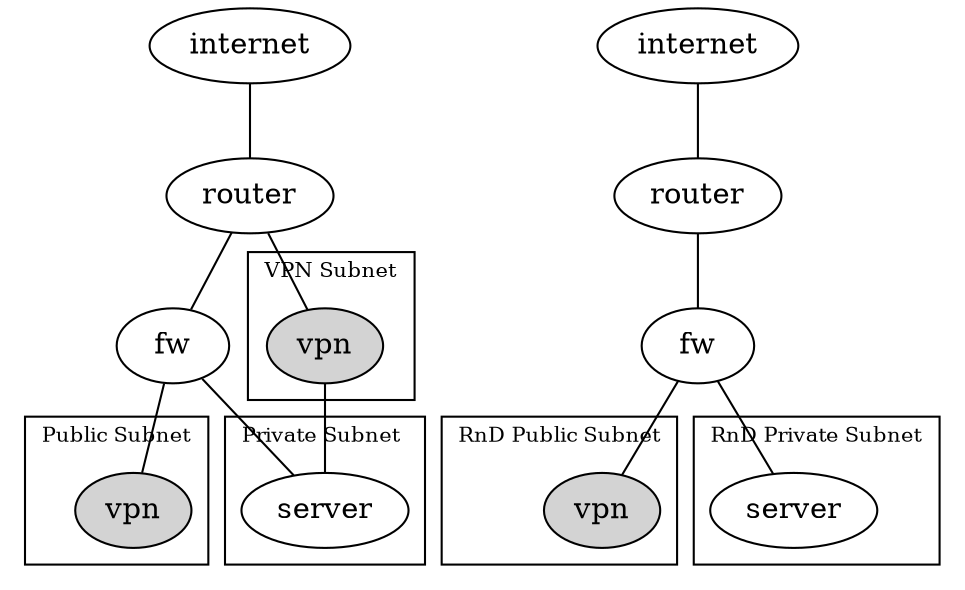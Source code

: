 //
// graphviz-dot-mode
//
// M-x compile
// C-c p
//

digraph vpnType {

// size="6,6" /* inch */
edge[dir=none]
graph[fontsize=10]
// nodesep=0.7
// defaultdist="10"

i -> r -> fw
fw -> vpn1
fw -> in
r -> vpn2 -> in

ri -> rr -> rfw -> rvpn
rfw -> rin

{ rank = same; i ri }
{ rank = same; fw }
// { rank = same; vpn1 vpn2 rvpn }

i[label="internet"]
r[label="router"]
vpn1[label="vpn",style=filled]
vpn2[label="vpn",style=filled]
rvpn[label="vpn",style=filled]
in[label="server"]

ri[label="internet"]
rr[label="router"]
rfw[label="fw"]
rin[label="server"]

subgraph cluster_public_subnet {
	label = "Public Subnet"
	labeljust = l
	vpn1
}

subgraph cluster_vpn_subnet {
	label = "VPN Subnet"
	labeljust = l
	vpn2
}

subgraph cluster_private_subnet {
	label = "Private Subnet"
	labeljust = l
	in
}

subgraph cluster_rnd_public_subnet {
	label = "RnD Public Subnet"
	labeljust = l
	rvpn
}

subgraph cluster_rnd_private_subnet {
	label = "RnD Private Subnet"
	labeljust = l
	rin
}


// r -> {c; as; nat}
// r -> c
// r -> as
// r -> nat[style=dotted,weight=7,color=red]

// i[shape = ellipse, label = "Internet"]
// ig[shape = ellipse, label = "Internet Gateway"]
// r[shape = ellipse, label = "Router"]

// c[shape = box, label = "connector with EIP"]
// as[shape = box, label = "application server"]
// // node[shape=circle,style=filled,color=".7 .3 1.0"]
// nat[shape = box, label = "nat instance with EIP"]

// subgraph cluster_public_service {
// 	label="Public Subnet"
// 	c
// }

// subgraph cluster_private {
// 	label="Private Subnet"
// 	labelloc="topleft"
// 	as
// }

// subgraph cluster_public_nat {
// 	label="Public Subnet"
// 	nat
// }

// subgraph cluster_aws {
// 	label="aws"
// 	subgraph cluster_inter {
// 		label="publicSubnet"
// 		publicSubnet
// 	}
// 	privateSubnet
// }

// subgraph cluster_company {
// 	label="company"
// 	administrator
// 	developer
// }

// as -> { storage, database }
// todo : small label
// todo : label to the circle
// as -> storage
// as -> database[dir=back, color=red, label="back"]

// { rank = same; administrator developer }

}
